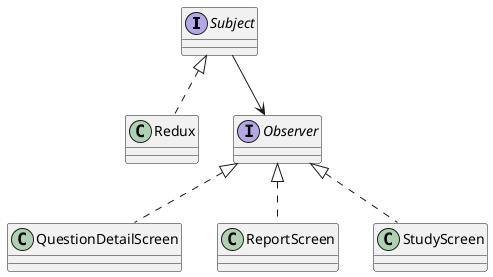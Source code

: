 @startuml observerWithRedux

interface Subject {
}

class Redux {
}

interface Observer {
}

class QuestionDetailScreen {
}

class ReportScreen {
}

class StudyScreen {
}


Subject --> Observer
Subject <|.. Redux
Observer <|.. QuestionDetailScreen
Observer <|.. ReportScreen
Observer <|.. StudyScreen


@enduml